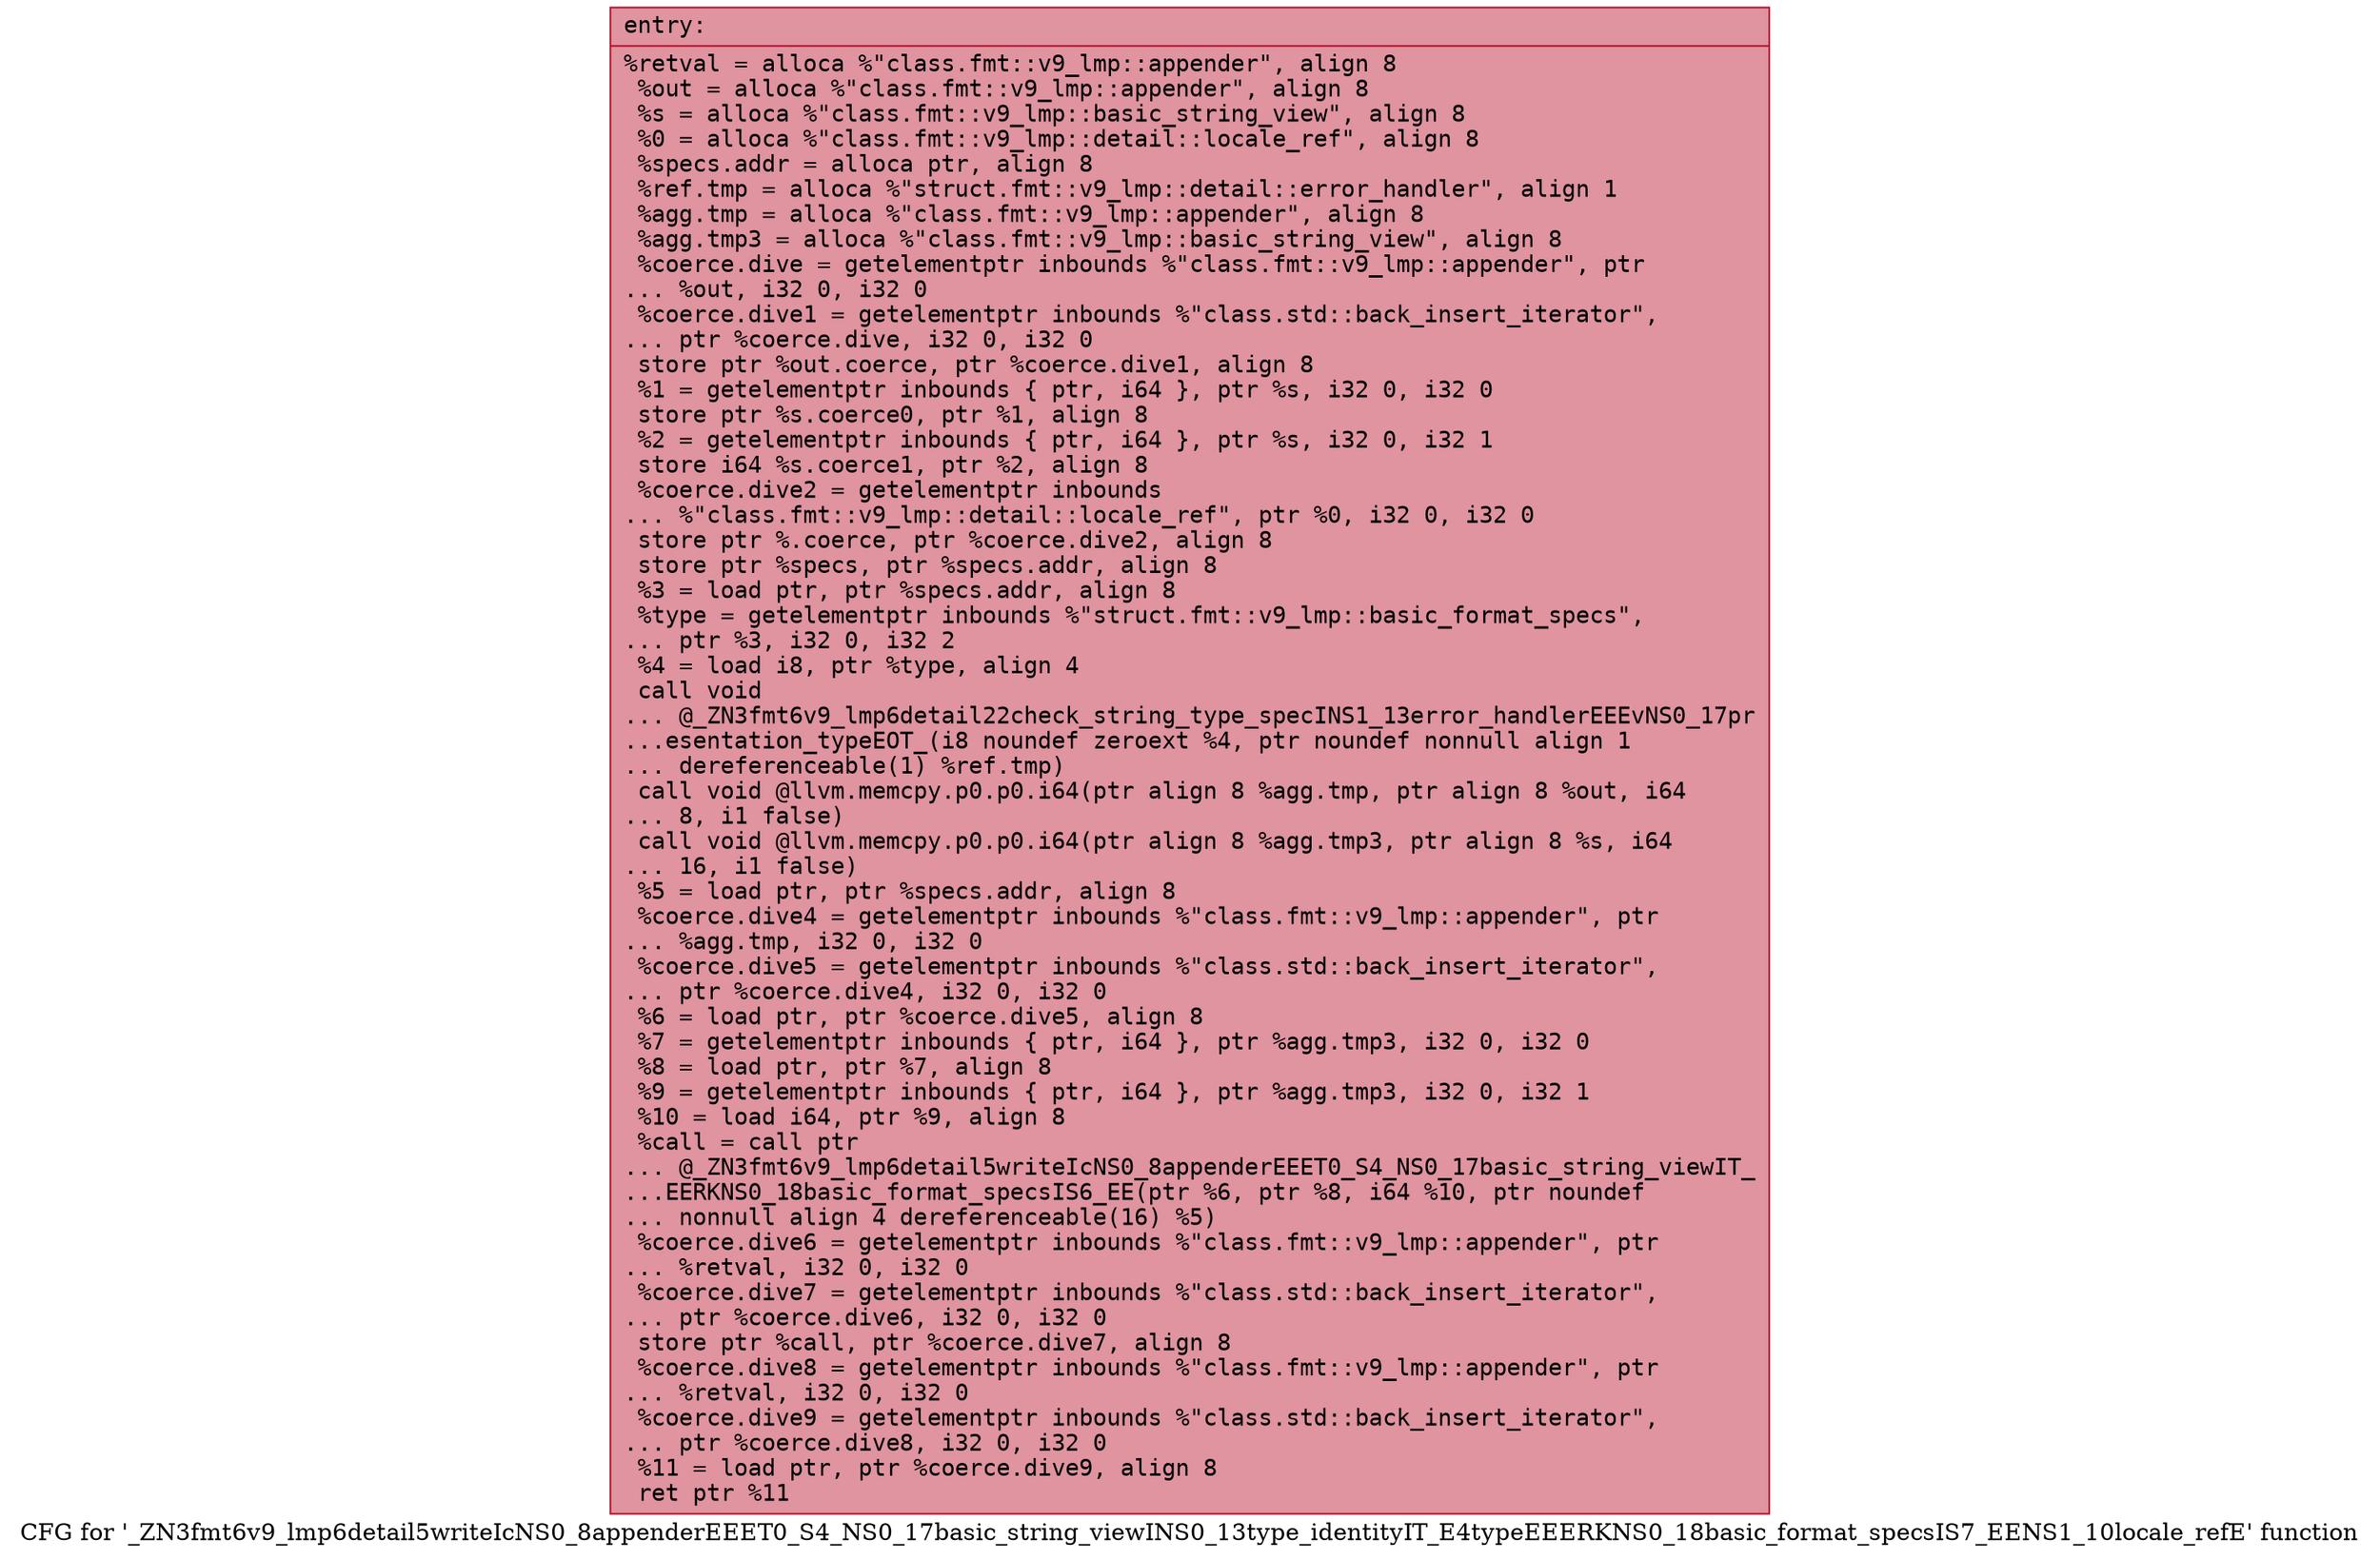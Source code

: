 digraph "CFG for '_ZN3fmt6v9_lmp6detail5writeIcNS0_8appenderEEET0_S4_NS0_17basic_string_viewINS0_13type_identityIT_E4typeEEERKNS0_18basic_format_specsIS7_EENS1_10locale_refE' function" {
	label="CFG for '_ZN3fmt6v9_lmp6detail5writeIcNS0_8appenderEEET0_S4_NS0_17basic_string_viewINS0_13type_identityIT_E4typeEEERKNS0_18basic_format_specsIS7_EENS1_10locale_refE' function";

	Node0x55fec36b12a0 [shape=record,color="#b70d28ff", style=filled, fillcolor="#b70d2870" fontname="Courier",label="{entry:\l|  %retval = alloca %\"class.fmt::v9_lmp::appender\", align 8\l  %out = alloca %\"class.fmt::v9_lmp::appender\", align 8\l  %s = alloca %\"class.fmt::v9_lmp::basic_string_view\", align 8\l  %0 = alloca %\"class.fmt::v9_lmp::detail::locale_ref\", align 8\l  %specs.addr = alloca ptr, align 8\l  %ref.tmp = alloca %\"struct.fmt::v9_lmp::detail::error_handler\", align 1\l  %agg.tmp = alloca %\"class.fmt::v9_lmp::appender\", align 8\l  %agg.tmp3 = alloca %\"class.fmt::v9_lmp::basic_string_view\", align 8\l  %coerce.dive = getelementptr inbounds %\"class.fmt::v9_lmp::appender\", ptr\l... %out, i32 0, i32 0\l  %coerce.dive1 = getelementptr inbounds %\"class.std::back_insert_iterator\",\l... ptr %coerce.dive, i32 0, i32 0\l  store ptr %out.coerce, ptr %coerce.dive1, align 8\l  %1 = getelementptr inbounds \{ ptr, i64 \}, ptr %s, i32 0, i32 0\l  store ptr %s.coerce0, ptr %1, align 8\l  %2 = getelementptr inbounds \{ ptr, i64 \}, ptr %s, i32 0, i32 1\l  store i64 %s.coerce1, ptr %2, align 8\l  %coerce.dive2 = getelementptr inbounds\l... %\"class.fmt::v9_lmp::detail::locale_ref\", ptr %0, i32 0, i32 0\l  store ptr %.coerce, ptr %coerce.dive2, align 8\l  store ptr %specs, ptr %specs.addr, align 8\l  %3 = load ptr, ptr %specs.addr, align 8\l  %type = getelementptr inbounds %\"struct.fmt::v9_lmp::basic_format_specs\",\l... ptr %3, i32 0, i32 2\l  %4 = load i8, ptr %type, align 4\l  call void\l... @_ZN3fmt6v9_lmp6detail22check_string_type_specINS1_13error_handlerEEEvNS0_17pr\l...esentation_typeEOT_(i8 noundef zeroext %4, ptr noundef nonnull align 1\l... dereferenceable(1) %ref.tmp)\l  call void @llvm.memcpy.p0.p0.i64(ptr align 8 %agg.tmp, ptr align 8 %out, i64\l... 8, i1 false)\l  call void @llvm.memcpy.p0.p0.i64(ptr align 8 %agg.tmp3, ptr align 8 %s, i64\l... 16, i1 false)\l  %5 = load ptr, ptr %specs.addr, align 8\l  %coerce.dive4 = getelementptr inbounds %\"class.fmt::v9_lmp::appender\", ptr\l... %agg.tmp, i32 0, i32 0\l  %coerce.dive5 = getelementptr inbounds %\"class.std::back_insert_iterator\",\l... ptr %coerce.dive4, i32 0, i32 0\l  %6 = load ptr, ptr %coerce.dive5, align 8\l  %7 = getelementptr inbounds \{ ptr, i64 \}, ptr %agg.tmp3, i32 0, i32 0\l  %8 = load ptr, ptr %7, align 8\l  %9 = getelementptr inbounds \{ ptr, i64 \}, ptr %agg.tmp3, i32 0, i32 1\l  %10 = load i64, ptr %9, align 8\l  %call = call ptr\l... @_ZN3fmt6v9_lmp6detail5writeIcNS0_8appenderEEET0_S4_NS0_17basic_string_viewIT_\l...EERKNS0_18basic_format_specsIS6_EE(ptr %6, ptr %8, i64 %10, ptr noundef\l... nonnull align 4 dereferenceable(16) %5)\l  %coerce.dive6 = getelementptr inbounds %\"class.fmt::v9_lmp::appender\", ptr\l... %retval, i32 0, i32 0\l  %coerce.dive7 = getelementptr inbounds %\"class.std::back_insert_iterator\",\l... ptr %coerce.dive6, i32 0, i32 0\l  store ptr %call, ptr %coerce.dive7, align 8\l  %coerce.dive8 = getelementptr inbounds %\"class.fmt::v9_lmp::appender\", ptr\l... %retval, i32 0, i32 0\l  %coerce.dive9 = getelementptr inbounds %\"class.std::back_insert_iterator\",\l... ptr %coerce.dive8, i32 0, i32 0\l  %11 = load ptr, ptr %coerce.dive9, align 8\l  ret ptr %11\l}"];
}
